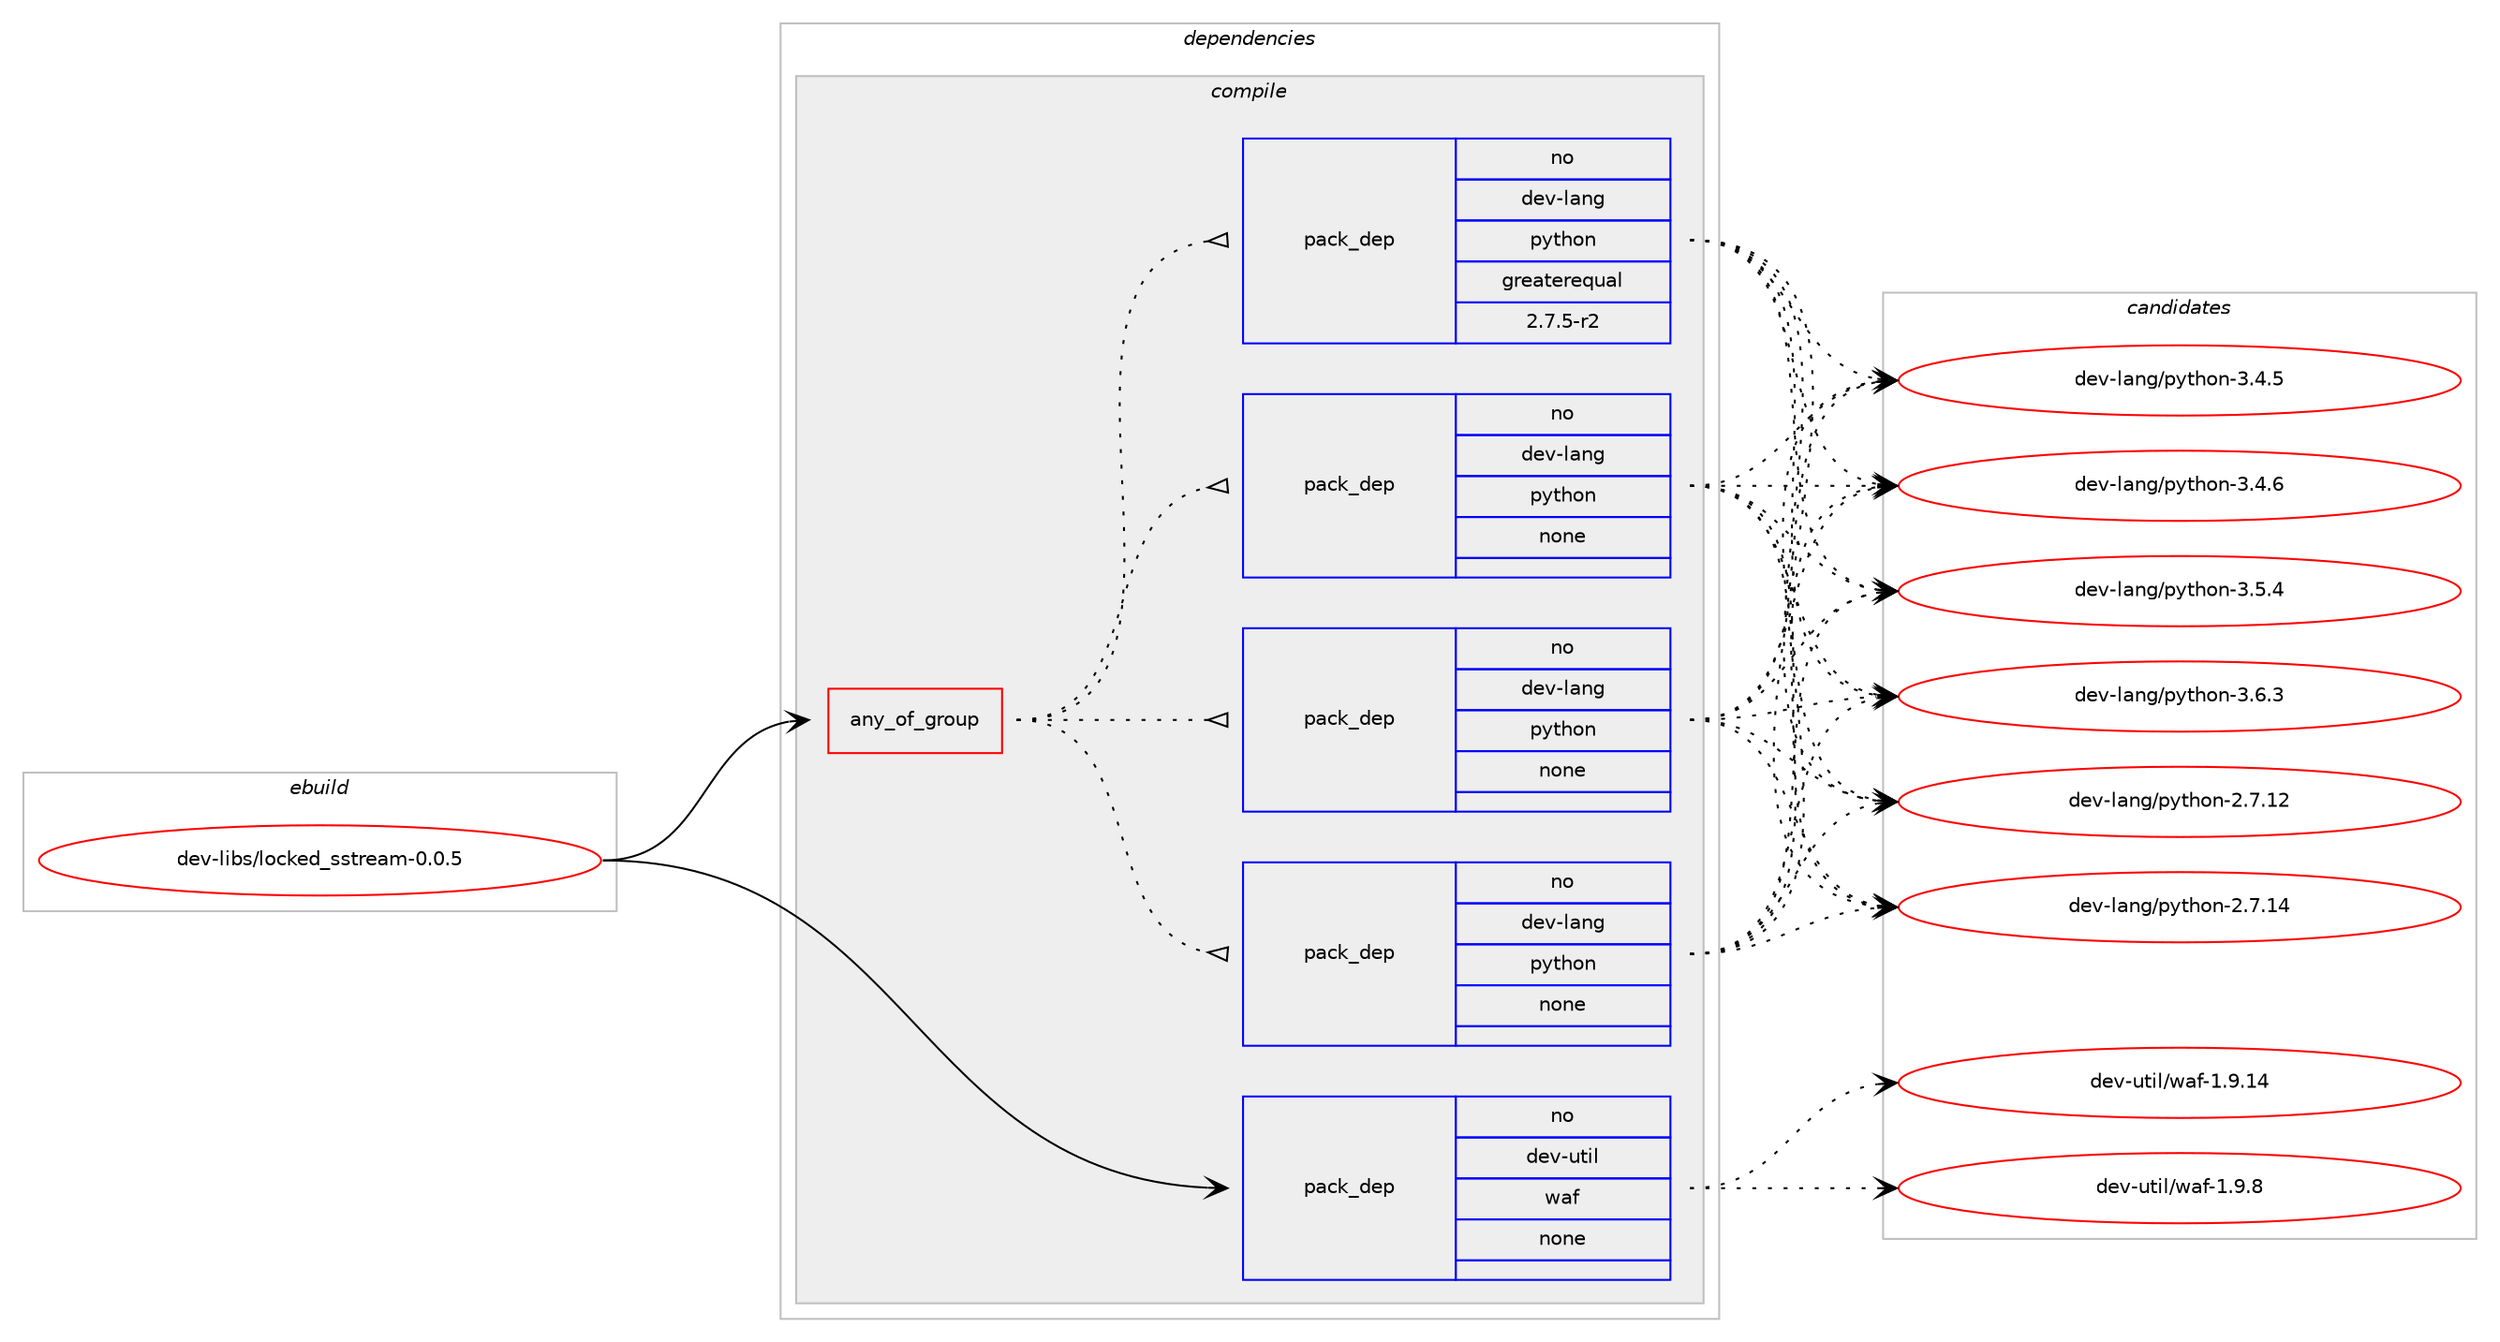 digraph prolog {

# *************
# Graph options
# *************

newrank=true;
concentrate=true;
compound=true;
graph [rankdir=LR,fontname=Helvetica,fontsize=10,ranksep=1.5];#, ranksep=2.5, nodesep=0.2];
edge  [arrowhead=vee];
node  [fontname=Helvetica,fontsize=10];

# **********
# The ebuild
# **********

subgraph cluster_leftcol {
color=gray;
rank=same;
label=<<i>ebuild</i>>;
id [label="dev-libs/locked_sstream-0.0.5", color=red, width=4, href="../dev-libs/locked_sstream-0.0.5.svg"];
}

# ****************
# The dependencies
# ****************

subgraph cluster_midcol {
color=gray;
label=<<i>dependencies</i>>;
subgraph cluster_compile {
fillcolor="#eeeeee";
style=filled;
label=<<i>compile</i>>;
subgraph any3483 {
dependency117814 [label=<<TABLE BORDER="0" CELLBORDER="1" CELLSPACING="0" CELLPADDING="4"><TR><TD CELLPADDING="10">any_of_group</TD></TR></TABLE>>, shape=none, color=red];subgraph pack88842 {
dependency117815 [label=<<TABLE BORDER="0" CELLBORDER="1" CELLSPACING="0" CELLPADDING="4" WIDTH="220"><TR><TD ROWSPAN="6" CELLPADDING="30">pack_dep</TD></TR><TR><TD WIDTH="110">no</TD></TR><TR><TD>dev-lang</TD></TR><TR><TD>python</TD></TR><TR><TD>none</TD></TR><TR><TD></TD></TR></TABLE>>, shape=none, color=blue];
}
dependency117814:e -> dependency117815:w [weight=20,style="dotted",arrowhead="oinv"];
subgraph pack88843 {
dependency117816 [label=<<TABLE BORDER="0" CELLBORDER="1" CELLSPACING="0" CELLPADDING="4" WIDTH="220"><TR><TD ROWSPAN="6" CELLPADDING="30">pack_dep</TD></TR><TR><TD WIDTH="110">no</TD></TR><TR><TD>dev-lang</TD></TR><TR><TD>python</TD></TR><TR><TD>none</TD></TR><TR><TD></TD></TR></TABLE>>, shape=none, color=blue];
}
dependency117814:e -> dependency117816:w [weight=20,style="dotted",arrowhead="oinv"];
subgraph pack88844 {
dependency117817 [label=<<TABLE BORDER="0" CELLBORDER="1" CELLSPACING="0" CELLPADDING="4" WIDTH="220"><TR><TD ROWSPAN="6" CELLPADDING="30">pack_dep</TD></TR><TR><TD WIDTH="110">no</TD></TR><TR><TD>dev-lang</TD></TR><TR><TD>python</TD></TR><TR><TD>none</TD></TR><TR><TD></TD></TR></TABLE>>, shape=none, color=blue];
}
dependency117814:e -> dependency117817:w [weight=20,style="dotted",arrowhead="oinv"];
subgraph pack88845 {
dependency117818 [label=<<TABLE BORDER="0" CELLBORDER="1" CELLSPACING="0" CELLPADDING="4" WIDTH="220"><TR><TD ROWSPAN="6" CELLPADDING="30">pack_dep</TD></TR><TR><TD WIDTH="110">no</TD></TR><TR><TD>dev-lang</TD></TR><TR><TD>python</TD></TR><TR><TD>greaterequal</TD></TR><TR><TD>2.7.5-r2</TD></TR></TABLE>>, shape=none, color=blue];
}
dependency117814:e -> dependency117818:w [weight=20,style="dotted",arrowhead="oinv"];
}
id:e -> dependency117814:w [weight=20,style="solid",arrowhead="vee"];
subgraph pack88846 {
dependency117819 [label=<<TABLE BORDER="0" CELLBORDER="1" CELLSPACING="0" CELLPADDING="4" WIDTH="220"><TR><TD ROWSPAN="6" CELLPADDING="30">pack_dep</TD></TR><TR><TD WIDTH="110">no</TD></TR><TR><TD>dev-util</TD></TR><TR><TD>waf</TD></TR><TR><TD>none</TD></TR><TR><TD></TD></TR></TABLE>>, shape=none, color=blue];
}
id:e -> dependency117819:w [weight=20,style="solid",arrowhead="vee"];
}
subgraph cluster_compileandrun {
fillcolor="#eeeeee";
style=filled;
label=<<i>compile and run</i>>;
}
subgraph cluster_run {
fillcolor="#eeeeee";
style=filled;
label=<<i>run</i>>;
}
}

# **************
# The candidates
# **************

subgraph cluster_choices {
rank=same;
color=gray;
label=<<i>candidates</i>>;

subgraph choice88842 {
color=black;
nodesep=1;
choice10010111845108971101034711212111610411111045504655464950 [label="dev-lang/python-2.7.12", color=red, width=4,href="../dev-lang/python-2.7.12.svg"];
choice10010111845108971101034711212111610411111045504655464952 [label="dev-lang/python-2.7.14", color=red, width=4,href="../dev-lang/python-2.7.14.svg"];
choice100101118451089711010347112121116104111110455146524653 [label="dev-lang/python-3.4.5", color=red, width=4,href="../dev-lang/python-3.4.5.svg"];
choice100101118451089711010347112121116104111110455146524654 [label="dev-lang/python-3.4.6", color=red, width=4,href="../dev-lang/python-3.4.6.svg"];
choice100101118451089711010347112121116104111110455146534652 [label="dev-lang/python-3.5.4", color=red, width=4,href="../dev-lang/python-3.5.4.svg"];
choice100101118451089711010347112121116104111110455146544651 [label="dev-lang/python-3.6.3", color=red, width=4,href="../dev-lang/python-3.6.3.svg"];
dependency117815:e -> choice10010111845108971101034711212111610411111045504655464950:w [style=dotted,weight="100"];
dependency117815:e -> choice10010111845108971101034711212111610411111045504655464952:w [style=dotted,weight="100"];
dependency117815:e -> choice100101118451089711010347112121116104111110455146524653:w [style=dotted,weight="100"];
dependency117815:e -> choice100101118451089711010347112121116104111110455146524654:w [style=dotted,weight="100"];
dependency117815:e -> choice100101118451089711010347112121116104111110455146534652:w [style=dotted,weight="100"];
dependency117815:e -> choice100101118451089711010347112121116104111110455146544651:w [style=dotted,weight="100"];
}
subgraph choice88843 {
color=black;
nodesep=1;
choice10010111845108971101034711212111610411111045504655464950 [label="dev-lang/python-2.7.12", color=red, width=4,href="../dev-lang/python-2.7.12.svg"];
choice10010111845108971101034711212111610411111045504655464952 [label="dev-lang/python-2.7.14", color=red, width=4,href="../dev-lang/python-2.7.14.svg"];
choice100101118451089711010347112121116104111110455146524653 [label="dev-lang/python-3.4.5", color=red, width=4,href="../dev-lang/python-3.4.5.svg"];
choice100101118451089711010347112121116104111110455146524654 [label="dev-lang/python-3.4.6", color=red, width=4,href="../dev-lang/python-3.4.6.svg"];
choice100101118451089711010347112121116104111110455146534652 [label="dev-lang/python-3.5.4", color=red, width=4,href="../dev-lang/python-3.5.4.svg"];
choice100101118451089711010347112121116104111110455146544651 [label="dev-lang/python-3.6.3", color=red, width=4,href="../dev-lang/python-3.6.3.svg"];
dependency117816:e -> choice10010111845108971101034711212111610411111045504655464950:w [style=dotted,weight="100"];
dependency117816:e -> choice10010111845108971101034711212111610411111045504655464952:w [style=dotted,weight="100"];
dependency117816:e -> choice100101118451089711010347112121116104111110455146524653:w [style=dotted,weight="100"];
dependency117816:e -> choice100101118451089711010347112121116104111110455146524654:w [style=dotted,weight="100"];
dependency117816:e -> choice100101118451089711010347112121116104111110455146534652:w [style=dotted,weight="100"];
dependency117816:e -> choice100101118451089711010347112121116104111110455146544651:w [style=dotted,weight="100"];
}
subgraph choice88844 {
color=black;
nodesep=1;
choice10010111845108971101034711212111610411111045504655464950 [label="dev-lang/python-2.7.12", color=red, width=4,href="../dev-lang/python-2.7.12.svg"];
choice10010111845108971101034711212111610411111045504655464952 [label="dev-lang/python-2.7.14", color=red, width=4,href="../dev-lang/python-2.7.14.svg"];
choice100101118451089711010347112121116104111110455146524653 [label="dev-lang/python-3.4.5", color=red, width=4,href="../dev-lang/python-3.4.5.svg"];
choice100101118451089711010347112121116104111110455146524654 [label="dev-lang/python-3.4.6", color=red, width=4,href="../dev-lang/python-3.4.6.svg"];
choice100101118451089711010347112121116104111110455146534652 [label="dev-lang/python-3.5.4", color=red, width=4,href="../dev-lang/python-3.5.4.svg"];
choice100101118451089711010347112121116104111110455146544651 [label="dev-lang/python-3.6.3", color=red, width=4,href="../dev-lang/python-3.6.3.svg"];
dependency117817:e -> choice10010111845108971101034711212111610411111045504655464950:w [style=dotted,weight="100"];
dependency117817:e -> choice10010111845108971101034711212111610411111045504655464952:w [style=dotted,weight="100"];
dependency117817:e -> choice100101118451089711010347112121116104111110455146524653:w [style=dotted,weight="100"];
dependency117817:e -> choice100101118451089711010347112121116104111110455146524654:w [style=dotted,weight="100"];
dependency117817:e -> choice100101118451089711010347112121116104111110455146534652:w [style=dotted,weight="100"];
dependency117817:e -> choice100101118451089711010347112121116104111110455146544651:w [style=dotted,weight="100"];
}
subgraph choice88845 {
color=black;
nodesep=1;
choice10010111845108971101034711212111610411111045504655464950 [label="dev-lang/python-2.7.12", color=red, width=4,href="../dev-lang/python-2.7.12.svg"];
choice10010111845108971101034711212111610411111045504655464952 [label="dev-lang/python-2.7.14", color=red, width=4,href="../dev-lang/python-2.7.14.svg"];
choice100101118451089711010347112121116104111110455146524653 [label="dev-lang/python-3.4.5", color=red, width=4,href="../dev-lang/python-3.4.5.svg"];
choice100101118451089711010347112121116104111110455146524654 [label="dev-lang/python-3.4.6", color=red, width=4,href="../dev-lang/python-3.4.6.svg"];
choice100101118451089711010347112121116104111110455146534652 [label="dev-lang/python-3.5.4", color=red, width=4,href="../dev-lang/python-3.5.4.svg"];
choice100101118451089711010347112121116104111110455146544651 [label="dev-lang/python-3.6.3", color=red, width=4,href="../dev-lang/python-3.6.3.svg"];
dependency117818:e -> choice10010111845108971101034711212111610411111045504655464950:w [style=dotted,weight="100"];
dependency117818:e -> choice10010111845108971101034711212111610411111045504655464952:w [style=dotted,weight="100"];
dependency117818:e -> choice100101118451089711010347112121116104111110455146524653:w [style=dotted,weight="100"];
dependency117818:e -> choice100101118451089711010347112121116104111110455146524654:w [style=dotted,weight="100"];
dependency117818:e -> choice100101118451089711010347112121116104111110455146534652:w [style=dotted,weight="100"];
dependency117818:e -> choice100101118451089711010347112121116104111110455146544651:w [style=dotted,weight="100"];
}
subgraph choice88846 {
color=black;
nodesep=1;
choice10010111845117116105108471199710245494657464952 [label="dev-util/waf-1.9.14", color=red, width=4,href="../dev-util/waf-1.9.14.svg"];
choice100101118451171161051084711997102454946574656 [label="dev-util/waf-1.9.8", color=red, width=4,href="../dev-util/waf-1.9.8.svg"];
dependency117819:e -> choice10010111845117116105108471199710245494657464952:w [style=dotted,weight="100"];
dependency117819:e -> choice100101118451171161051084711997102454946574656:w [style=dotted,weight="100"];
}
}

}
